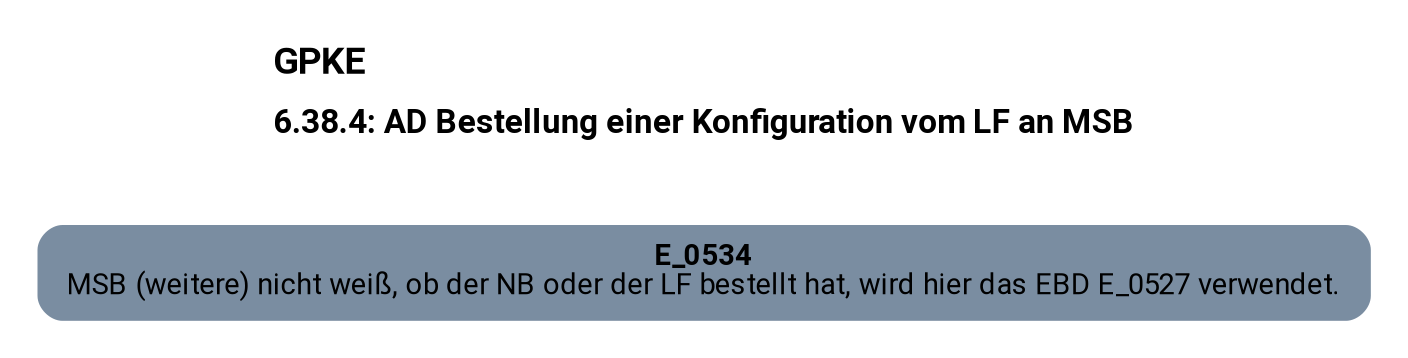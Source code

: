 digraph D {
    labelloc="t";
    label=<<B><FONT POINT-SIZE="18">GPKE</FONT></B><BR align="left"/><BR/><B><FONT POINT-SIZE="16">6.38.4: AD Bestellung einer Konfiguration vom LF an MSB</FONT></B><BR align="left"/><BR/><BR/><BR/>>;
    ratio="compress";
    concentrate=true;
    pack=true;
    rankdir=TB;
    packmode="array";
    size="20,20";
    fontsize=12;
    pad=0.25;
    "Empty" [margin="0.2,0.12", shape=box, style="filled,rounded", penwidth=0.0, fillcolor="#7a8da1", label=<<B>E_0534</B><BR align="center"/><FONT>MSB (weitere) nicht weiß, ob der NB oder der LF bestellt hat, wird hier das EBD E_0527 verwendet.</FONT><BR align="center"/>>, fontname="Roboto, sans-serif"];


    bgcolor="transparent";
fontname="Roboto, sans-serif";
}